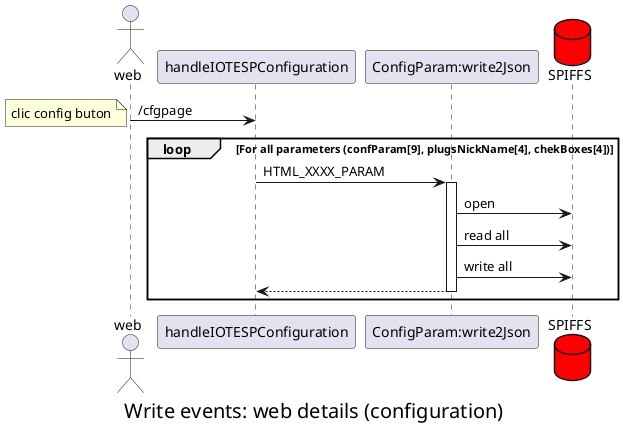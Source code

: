 @startuml

<style>
caption {
FontSize 20
}
</style>



caption Write events: web details (configuration)
actor web
participant handleIOTESPConfiguration
participant "ConfigParam:write2Json"
database SPIFFS #red
web -> handleIOTESPConfiguration: /cfgpage
note left
clic config buton
end note
loop For all parameters (confParam[9], plugsNickName[4], chekBoxes[4])
    handleIOTESPConfiguration -> "ConfigParam:write2Json":HTML_XXXX_PARAM
    activate "ConfigParam:write2Json"
    "ConfigParam:write2Json" -> SPIFFS:open
    "ConfigParam:write2Json" -> SPIFFS:read all
    "ConfigParam:write2Json" -> SPIFFS:write all
    "ConfigParam:write2Json" --> handleIOTESPConfiguration
    deactivate "ConfigParam:write2Json"
end

@enduml